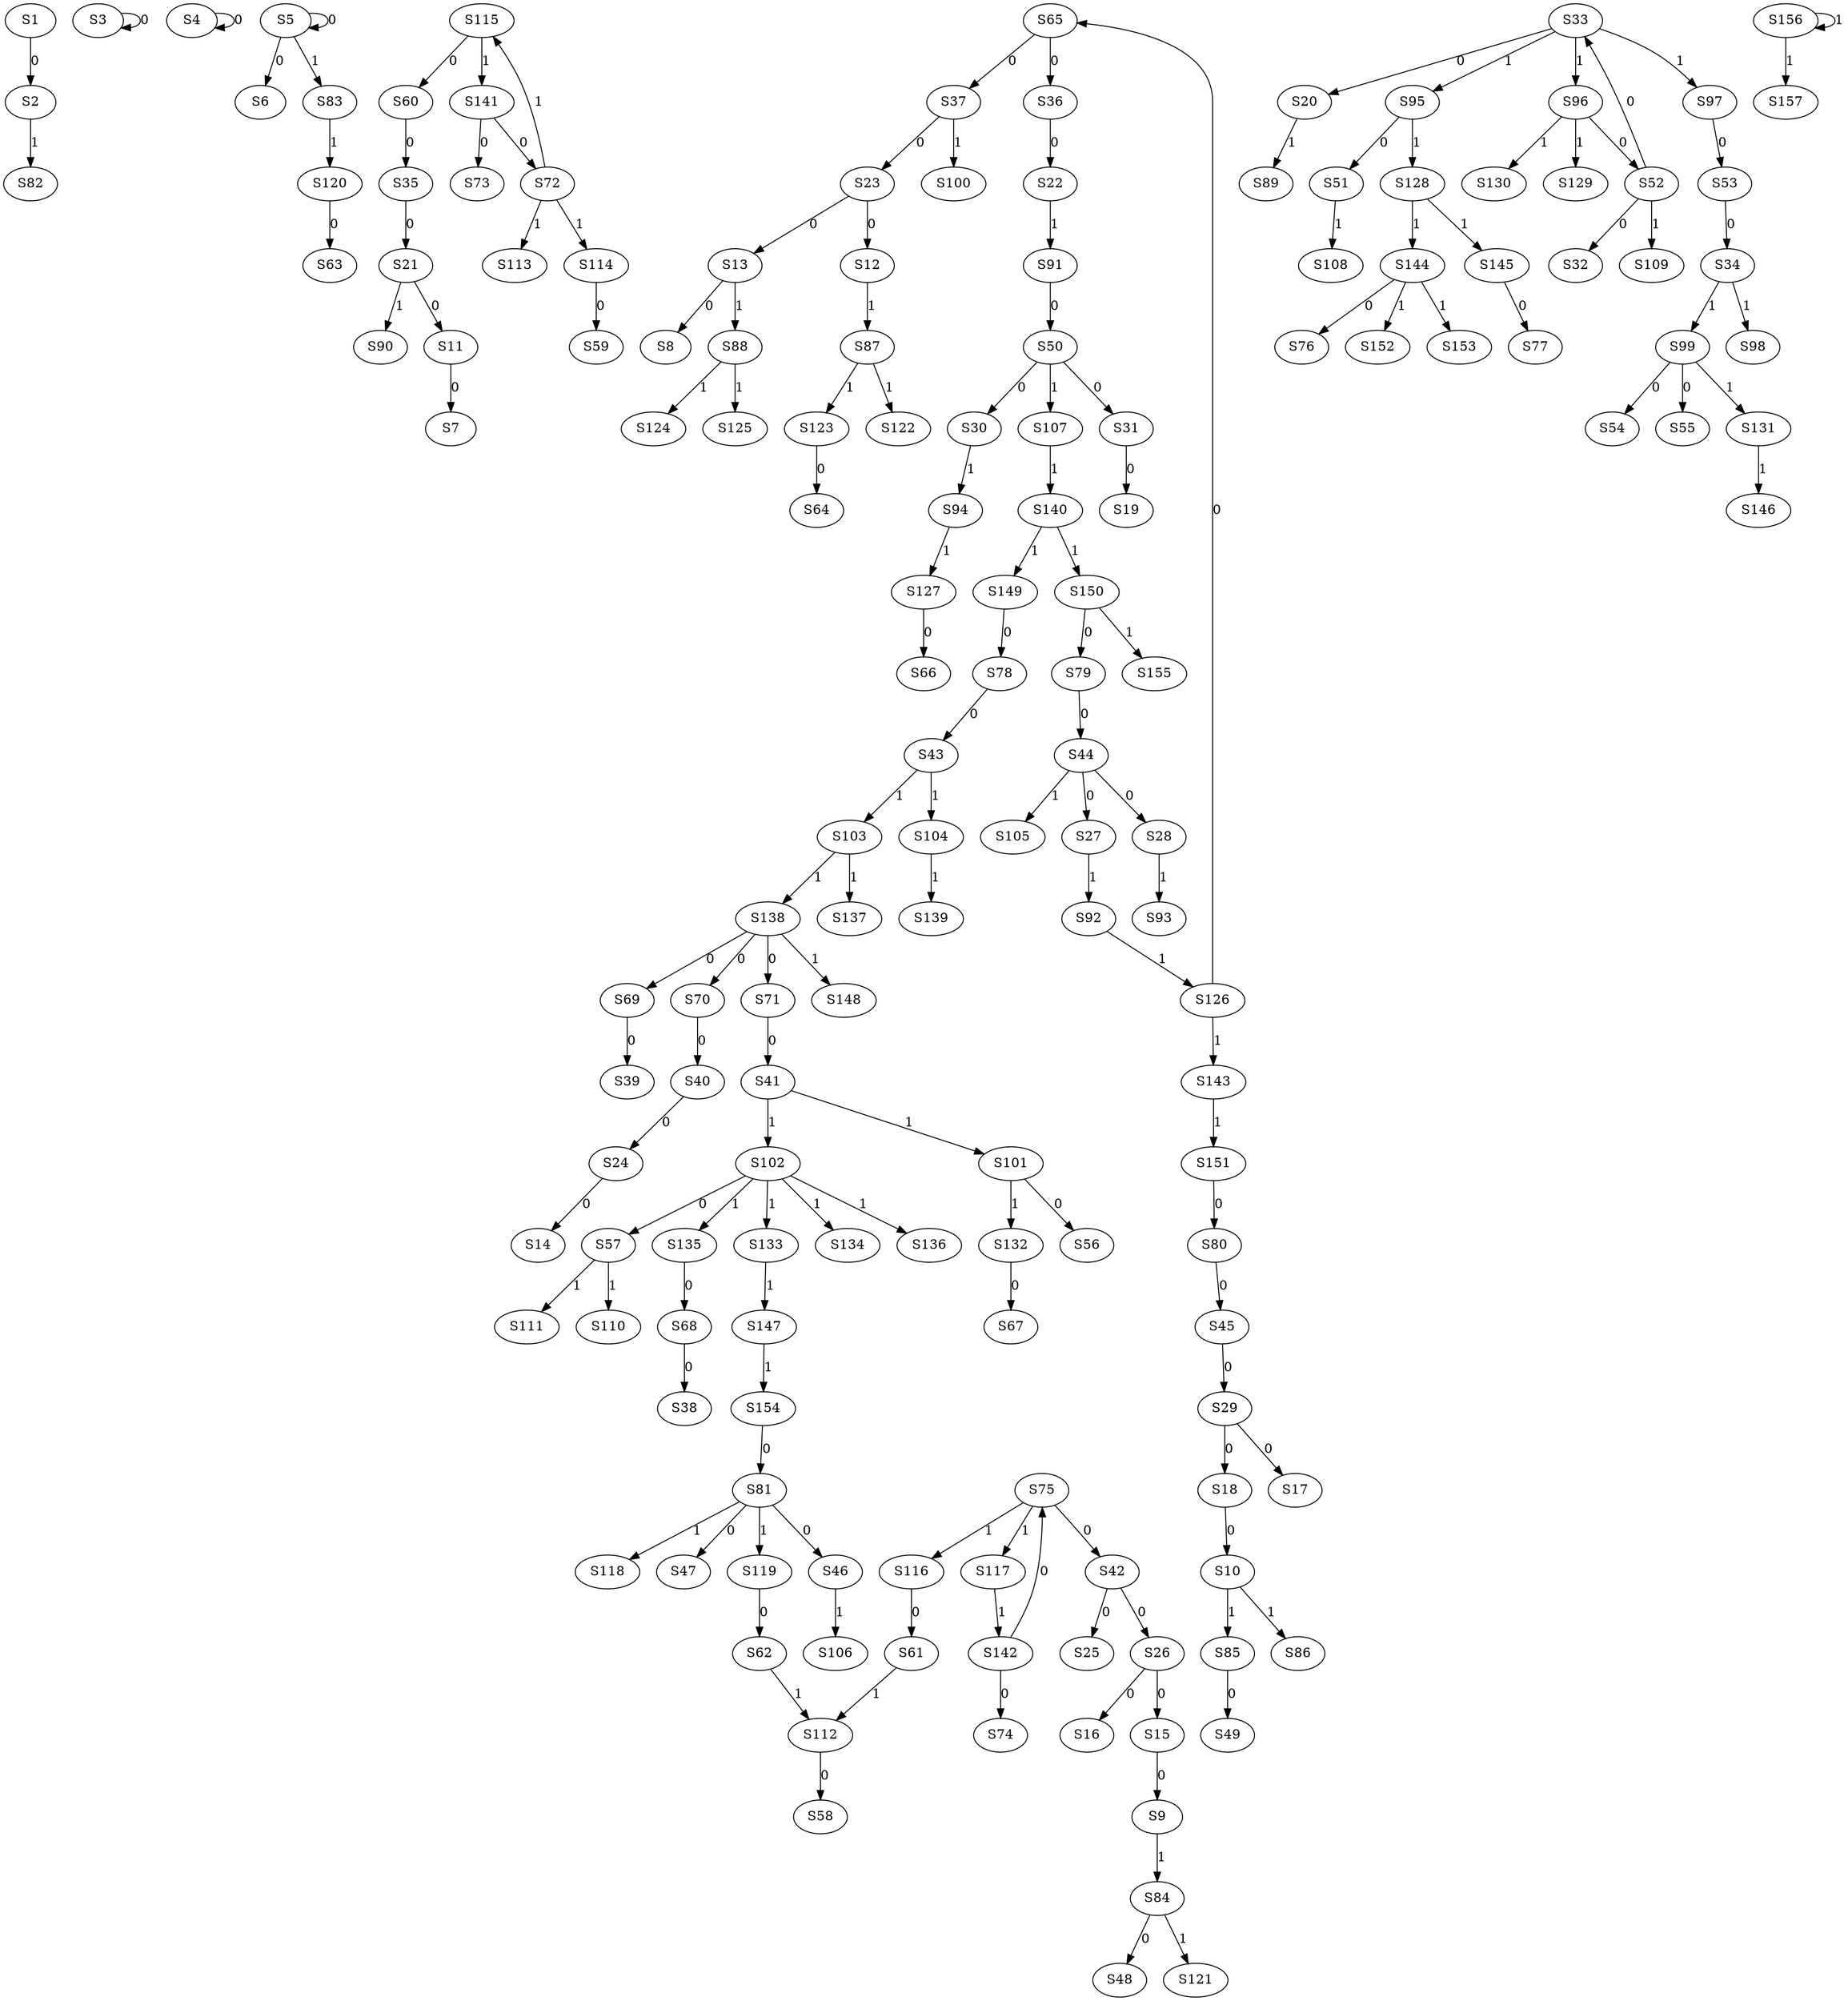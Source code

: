strict digraph {
	S1 -> S2 [ label = 0 ];
	S3 -> S3 [ label = 0 ];
	S4 -> S4 [ label = 0 ];
	S5 -> S5 [ label = 0 ];
	S5 -> S6 [ label = 0 ];
	S11 -> S7 [ label = 0 ];
	S13 -> S8 [ label = 0 ];
	S15 -> S9 [ label = 0 ];
	S18 -> S10 [ label = 0 ];
	S21 -> S11 [ label = 0 ];
	S23 -> S12 [ label = 0 ];
	S23 -> S13 [ label = 0 ];
	S24 -> S14 [ label = 0 ];
	S26 -> S15 [ label = 0 ];
	S26 -> S16 [ label = 0 ];
	S29 -> S17 [ label = 0 ];
	S29 -> S18 [ label = 0 ];
	S31 -> S19 [ label = 0 ];
	S33 -> S20 [ label = 0 ];
	S35 -> S21 [ label = 0 ];
	S36 -> S22 [ label = 0 ];
	S37 -> S23 [ label = 0 ];
	S40 -> S24 [ label = 0 ];
	S42 -> S25 [ label = 0 ];
	S42 -> S26 [ label = 0 ];
	S44 -> S27 [ label = 0 ];
	S44 -> S28 [ label = 0 ];
	S45 -> S29 [ label = 0 ];
	S50 -> S30 [ label = 0 ];
	S50 -> S31 [ label = 0 ];
	S52 -> S32 [ label = 0 ];
	S52 -> S33 [ label = 0 ];
	S53 -> S34 [ label = 0 ];
	S60 -> S35 [ label = 0 ];
	S65 -> S36 [ label = 0 ];
	S65 -> S37 [ label = 0 ];
	S68 -> S38 [ label = 0 ];
	S69 -> S39 [ label = 0 ];
	S70 -> S40 [ label = 0 ];
	S71 -> S41 [ label = 0 ];
	S75 -> S42 [ label = 0 ];
	S78 -> S43 [ label = 0 ];
	S79 -> S44 [ label = 0 ];
	S80 -> S45 [ label = 0 ];
	S81 -> S46 [ label = 0 ];
	S81 -> S47 [ label = 0 ];
	S84 -> S48 [ label = 0 ];
	S85 -> S49 [ label = 0 ];
	S91 -> S50 [ label = 0 ];
	S95 -> S51 [ label = 0 ];
	S96 -> S52 [ label = 0 ];
	S97 -> S53 [ label = 0 ];
	S99 -> S54 [ label = 0 ];
	S99 -> S55 [ label = 0 ];
	S101 -> S56 [ label = 0 ];
	S102 -> S57 [ label = 0 ];
	S112 -> S58 [ label = 0 ];
	S114 -> S59 [ label = 0 ];
	S115 -> S60 [ label = 0 ];
	S116 -> S61 [ label = 0 ];
	S119 -> S62 [ label = 0 ];
	S120 -> S63 [ label = 0 ];
	S123 -> S64 [ label = 0 ];
	S126 -> S65 [ label = 0 ];
	S127 -> S66 [ label = 0 ];
	S132 -> S67 [ label = 0 ];
	S135 -> S68 [ label = 0 ];
	S138 -> S69 [ label = 0 ];
	S138 -> S70 [ label = 0 ];
	S138 -> S71 [ label = 0 ];
	S141 -> S72 [ label = 0 ];
	S141 -> S73 [ label = 0 ];
	S142 -> S74 [ label = 0 ];
	S142 -> S75 [ label = 0 ];
	S144 -> S76 [ label = 0 ];
	S145 -> S77 [ label = 0 ];
	S149 -> S78 [ label = 0 ];
	S150 -> S79 [ label = 0 ];
	S151 -> S80 [ label = 0 ];
	S154 -> S81 [ label = 0 ];
	S2 -> S82 [ label = 1 ];
	S5 -> S83 [ label = 1 ];
	S9 -> S84 [ label = 1 ];
	S10 -> S85 [ label = 1 ];
	S10 -> S86 [ label = 1 ];
	S12 -> S87 [ label = 1 ];
	S13 -> S88 [ label = 1 ];
	S20 -> S89 [ label = 1 ];
	S21 -> S90 [ label = 1 ];
	S22 -> S91 [ label = 1 ];
	S27 -> S92 [ label = 1 ];
	S28 -> S93 [ label = 1 ];
	S30 -> S94 [ label = 1 ];
	S33 -> S95 [ label = 1 ];
	S33 -> S96 [ label = 1 ];
	S33 -> S97 [ label = 1 ];
	S34 -> S98 [ label = 1 ];
	S34 -> S99 [ label = 1 ];
	S37 -> S100 [ label = 1 ];
	S41 -> S101 [ label = 1 ];
	S41 -> S102 [ label = 1 ];
	S43 -> S103 [ label = 1 ];
	S43 -> S104 [ label = 1 ];
	S44 -> S105 [ label = 1 ];
	S46 -> S106 [ label = 1 ];
	S50 -> S107 [ label = 1 ];
	S51 -> S108 [ label = 1 ];
	S52 -> S109 [ label = 1 ];
	S57 -> S110 [ label = 1 ];
	S57 -> S111 [ label = 1 ];
	S62 -> S112 [ label = 1 ];
	S72 -> S113 [ label = 1 ];
	S72 -> S114 [ label = 1 ];
	S72 -> S115 [ label = 1 ];
	S75 -> S116 [ label = 1 ];
	S75 -> S117 [ label = 1 ];
	S81 -> S118 [ label = 1 ];
	S81 -> S119 [ label = 1 ];
	S83 -> S120 [ label = 1 ];
	S84 -> S121 [ label = 1 ];
	S87 -> S122 [ label = 1 ];
	S87 -> S123 [ label = 1 ];
	S88 -> S124 [ label = 1 ];
	S88 -> S125 [ label = 1 ];
	S92 -> S126 [ label = 1 ];
	S94 -> S127 [ label = 1 ];
	S95 -> S128 [ label = 1 ];
	S96 -> S129 [ label = 1 ];
	S96 -> S130 [ label = 1 ];
	S99 -> S131 [ label = 1 ];
	S101 -> S132 [ label = 1 ];
	S102 -> S133 [ label = 1 ];
	S102 -> S134 [ label = 1 ];
	S102 -> S135 [ label = 1 ];
	S102 -> S136 [ label = 1 ];
	S103 -> S137 [ label = 1 ];
	S103 -> S138 [ label = 1 ];
	S104 -> S139 [ label = 1 ];
	S107 -> S140 [ label = 1 ];
	S115 -> S141 [ label = 1 ];
	S117 -> S142 [ label = 1 ];
	S126 -> S143 [ label = 1 ];
	S128 -> S144 [ label = 1 ];
	S128 -> S145 [ label = 1 ];
	S131 -> S146 [ label = 1 ];
	S133 -> S147 [ label = 1 ];
	S138 -> S148 [ label = 1 ];
	S140 -> S149 [ label = 1 ];
	S140 -> S150 [ label = 1 ];
	S143 -> S151 [ label = 1 ];
	S144 -> S152 [ label = 1 ];
	S144 -> S153 [ label = 1 ];
	S147 -> S154 [ label = 1 ];
	S150 -> S155 [ label = 1 ];
	S156 -> S156 [ label = 1 ];
	S156 -> S157 [ label = 1 ];
	S61 -> S112 [ label = 1 ];
}